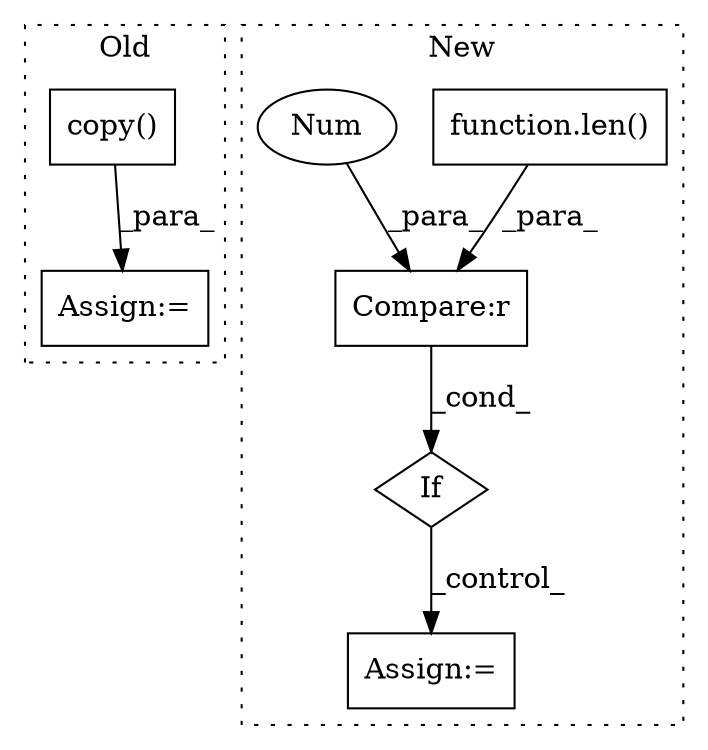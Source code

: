 digraph G {
subgraph cluster0 {
1 [label="copy()" a="75" s="7408" l="17" shape="box"];
7 [label="Assign:=" a="68" s="7405" l="3" shape="box"];
label = "Old";
style="dotted";
}
subgraph cluster1 {
2 [label="function.len()" a="75" s="7874,7889" l="4,1" shape="box"];
3 [label="Compare:r" a="40" s="7874" l="21" shape="box"];
4 [label="Num" a="76" s="7894" l="1" shape="ellipse"];
5 [label="If" a="96" s="7871" l="3" shape="diamond"];
6 [label="Assign:=" a="68" s="8437" l="3" shape="box"];
label = "New";
style="dotted";
}
1 -> 7 [label="_para_"];
2 -> 3 [label="_para_"];
3 -> 5 [label="_cond_"];
4 -> 3 [label="_para_"];
5 -> 6 [label="_control_"];
}
